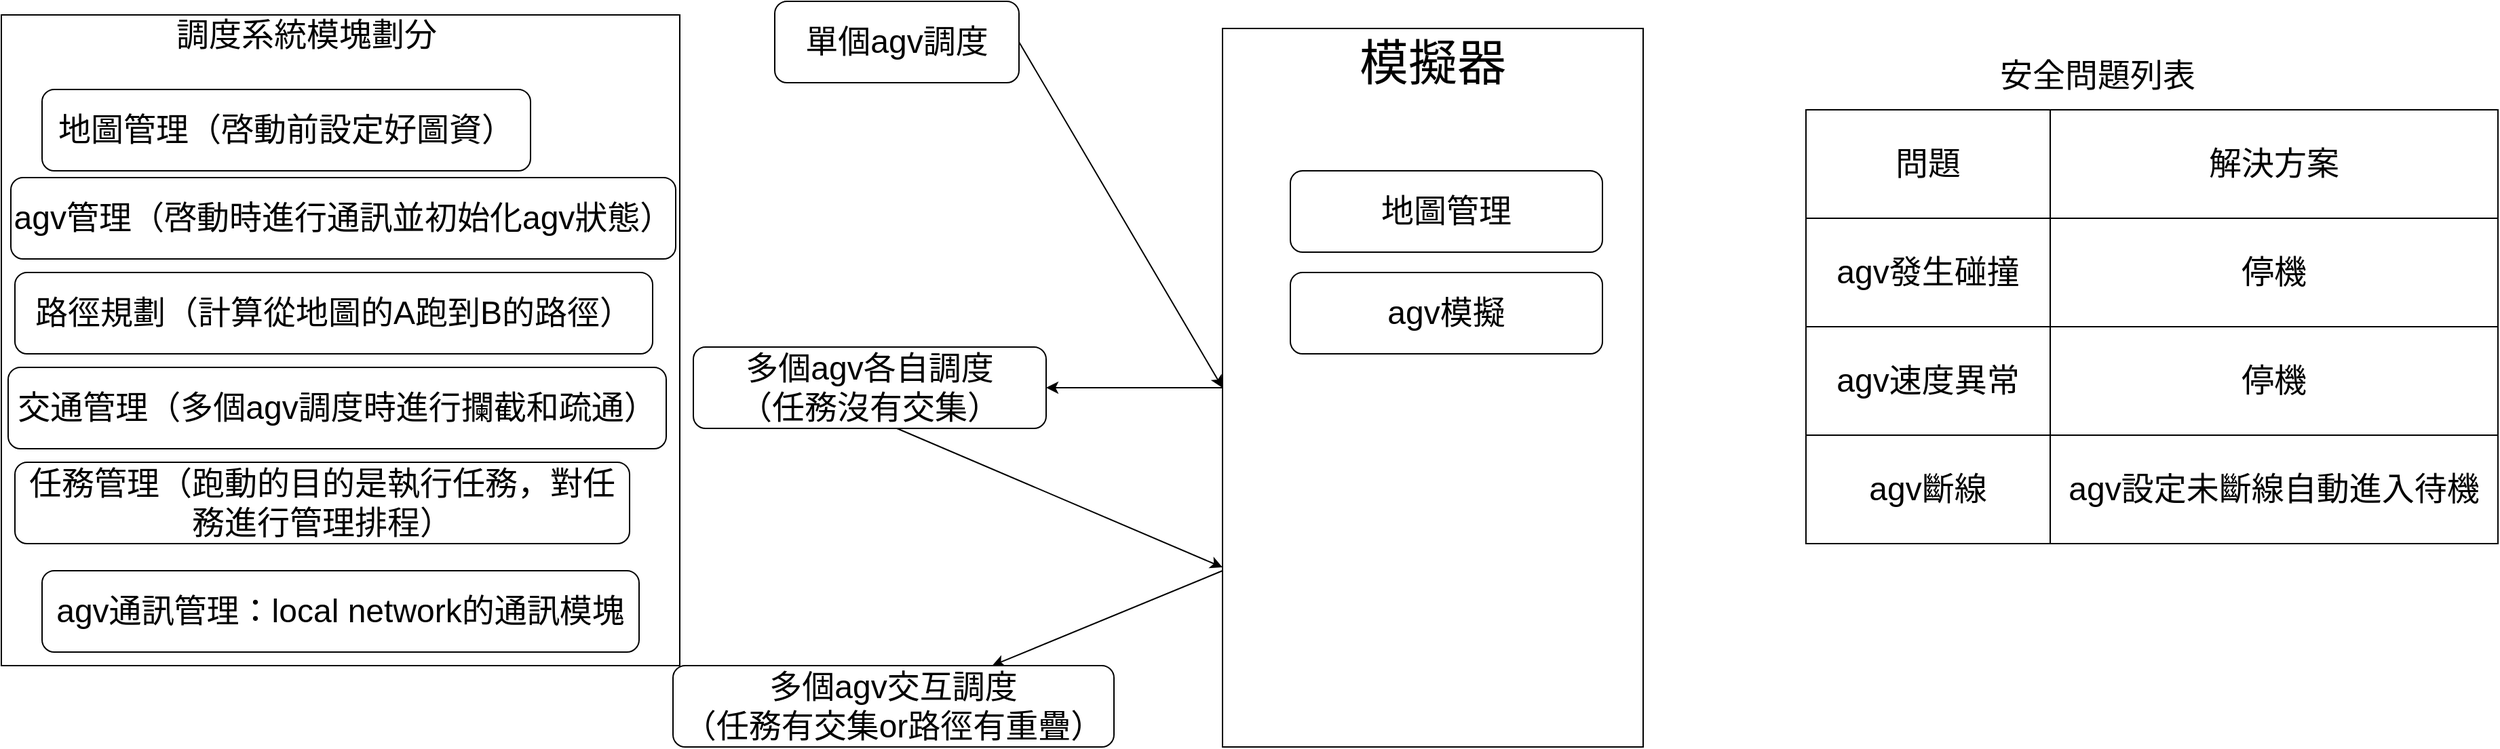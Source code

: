 <mxfile version="20.8.14" type="github">
  <diagram name="系統開發流程" id="mCIZsBK1J4OM7ZNtnRXF">
    <mxGraphModel dx="2427" dy="775" grid="1" gridSize="10" guides="1" tooltips="1" connect="1" arrows="1" fold="1" page="1" pageScale="1" pageWidth="827" pageHeight="1169" math="0" shadow="0">
      <root>
        <mxCell id="0" />
        <mxCell id="1" parent="0" />
        <mxCell id="_cTSjQU-mbcuw32wQxp6-2" value="&lt;font style=&quot;font-size: 24px;&quot;&gt;單個agv調度&lt;/font&gt;" style="rounded=1;whiteSpace=wrap;html=1;" vertex="1" parent="1">
          <mxGeometry x="150" y="160" width="180" height="60" as="geometry" />
        </mxCell>
        <mxCell id="_cTSjQU-mbcuw32wQxp6-4" value="" style="rounded=0;whiteSpace=wrap;html=1;" vertex="1" parent="1">
          <mxGeometry x="480" y="180" width="310" height="530" as="geometry" />
        </mxCell>
        <mxCell id="_cTSjQU-mbcuw32wQxp6-5" value="&lt;font style=&quot;font-size: 36px;&quot;&gt;模擬器&lt;/font&gt;" style="text;html=1;strokeColor=none;fillColor=none;align=center;verticalAlign=middle;whiteSpace=wrap;rounded=0;" vertex="1" parent="1">
          <mxGeometry x="575" y="190" width="120" height="30" as="geometry" />
        </mxCell>
        <mxCell id="_cTSjQU-mbcuw32wQxp6-6" value="&lt;font style=&quot;font-size: 24px;&quot;&gt;地圖管理&lt;/font&gt;" style="rounded=1;whiteSpace=wrap;html=1;" vertex="1" parent="1">
          <mxGeometry x="530" y="285" width="230" height="60" as="geometry" />
        </mxCell>
        <mxCell id="_cTSjQU-mbcuw32wQxp6-7" value="agv模擬" style="rounded=1;whiteSpace=wrap;html=1;fontSize=24;" vertex="1" parent="1">
          <mxGeometry x="530" y="360" width="230" height="60" as="geometry" />
        </mxCell>
        <mxCell id="_cTSjQU-mbcuw32wQxp6-8" value="" style="endArrow=classic;html=1;rounded=0;fontSize=24;exitX=1;exitY=0.5;exitDx=0;exitDy=0;entryX=0;entryY=0.5;entryDx=0;entryDy=0;" edge="1" parent="1" source="_cTSjQU-mbcuw32wQxp6-2" target="_cTSjQU-mbcuw32wQxp6-4">
          <mxGeometry width="50" height="50" relative="1" as="geometry">
            <mxPoint x="390" y="450" as="sourcePoint" />
            <mxPoint x="440" y="400" as="targetPoint" />
          </mxGeometry>
        </mxCell>
        <mxCell id="_cTSjQU-mbcuw32wQxp6-9" value="多個agv各自調度&lt;br&gt;（任務沒有交集）" style="rounded=1;whiteSpace=wrap;html=1;fontSize=24;" vertex="1" parent="1">
          <mxGeometry x="90" y="415" width="260" height="60" as="geometry" />
        </mxCell>
        <mxCell id="_cTSjQU-mbcuw32wQxp6-10" value="" style="endArrow=classic;html=1;rounded=0;fontSize=24;exitX=0;exitY=0.5;exitDx=0;exitDy=0;entryX=1;entryY=0.5;entryDx=0;entryDy=0;" edge="1" parent="1" source="_cTSjQU-mbcuw32wQxp6-4" target="_cTSjQU-mbcuw32wQxp6-9">
          <mxGeometry width="50" height="50" relative="1" as="geometry">
            <mxPoint x="390" y="450" as="sourcePoint" />
            <mxPoint x="440" y="400" as="targetPoint" />
          </mxGeometry>
        </mxCell>
        <mxCell id="_cTSjQU-mbcuw32wQxp6-11" value="" style="endArrow=classic;html=1;rounded=0;fontSize=24;exitX=0.577;exitY=1;exitDx=0;exitDy=0;exitPerimeter=0;entryX=0;entryY=0.75;entryDx=0;entryDy=0;" edge="1" parent="1" source="_cTSjQU-mbcuw32wQxp6-9" target="_cTSjQU-mbcuw32wQxp6-4">
          <mxGeometry width="50" height="50" relative="1" as="geometry">
            <mxPoint x="390" y="610" as="sourcePoint" />
            <mxPoint x="440" y="560" as="targetPoint" />
          </mxGeometry>
        </mxCell>
        <mxCell id="_cTSjQU-mbcuw32wQxp6-12" value="" style="endArrow=classic;html=1;rounded=0;fontSize=24;" edge="1" parent="1" target="_cTSjQU-mbcuw32wQxp6-13">
          <mxGeometry width="50" height="50" relative="1" as="geometry">
            <mxPoint x="480" y="580" as="sourcePoint" />
            <mxPoint x="360" y="680" as="targetPoint" />
          </mxGeometry>
        </mxCell>
        <mxCell id="_cTSjQU-mbcuw32wQxp6-13" value="多個agv交互調度&lt;br&gt;（任務有交集or路徑有重疊）" style="rounded=1;whiteSpace=wrap;html=1;fontSize=24;" vertex="1" parent="1">
          <mxGeometry x="75" y="650" width="325" height="60" as="geometry" />
        </mxCell>
        <mxCell id="_cTSjQU-mbcuw32wQxp6-15" value="安全問題列表" style="text;html=1;strokeColor=none;fillColor=none;align=center;verticalAlign=middle;whiteSpace=wrap;rounded=0;fontSize=24;" vertex="1" parent="1">
          <mxGeometry x="1040" y="190" width="170" height="50" as="geometry" />
        </mxCell>
        <mxCell id="_cTSjQU-mbcuw32wQxp6-16" value="" style="shape=table;startSize=0;container=1;collapsible=0;childLayout=tableLayout;fontSize=24;" vertex="1" parent="1">
          <mxGeometry x="910" y="240" width="510" height="320" as="geometry" />
        </mxCell>
        <mxCell id="_cTSjQU-mbcuw32wQxp6-17" value="" style="shape=tableRow;horizontal=0;startSize=0;swimlaneHead=0;swimlaneBody=0;strokeColor=inherit;top=0;left=0;bottom=0;right=0;collapsible=0;dropTarget=0;fillColor=none;points=[[0,0.5],[1,0.5]];portConstraint=eastwest;fontSize=24;" vertex="1" parent="_cTSjQU-mbcuw32wQxp6-16">
          <mxGeometry width="510" height="80" as="geometry" />
        </mxCell>
        <mxCell id="_cTSjQU-mbcuw32wQxp6-18" value="問題" style="shape=partialRectangle;html=1;whiteSpace=wrap;connectable=0;strokeColor=inherit;overflow=hidden;fillColor=none;top=0;left=0;bottom=0;right=0;pointerEvents=1;fontSize=24;" vertex="1" parent="_cTSjQU-mbcuw32wQxp6-17">
          <mxGeometry width="180" height="80" as="geometry">
            <mxRectangle width="180" height="80" as="alternateBounds" />
          </mxGeometry>
        </mxCell>
        <mxCell id="_cTSjQU-mbcuw32wQxp6-19" value="解決方案" style="shape=partialRectangle;html=1;whiteSpace=wrap;connectable=0;strokeColor=inherit;overflow=hidden;fillColor=none;top=0;left=0;bottom=0;right=0;pointerEvents=1;fontSize=24;" vertex="1" parent="_cTSjQU-mbcuw32wQxp6-17">
          <mxGeometry x="180" width="330" height="80" as="geometry">
            <mxRectangle width="330" height="80" as="alternateBounds" />
          </mxGeometry>
        </mxCell>
        <mxCell id="_cTSjQU-mbcuw32wQxp6-21" value="" style="shape=tableRow;horizontal=0;startSize=0;swimlaneHead=0;swimlaneBody=0;strokeColor=inherit;top=0;left=0;bottom=0;right=0;collapsible=0;dropTarget=0;fillColor=none;points=[[0,0.5],[1,0.5]];portConstraint=eastwest;fontSize=24;" vertex="1" parent="_cTSjQU-mbcuw32wQxp6-16">
          <mxGeometry y="80" width="510" height="80" as="geometry" />
        </mxCell>
        <mxCell id="_cTSjQU-mbcuw32wQxp6-22" value="agv發生碰撞" style="shape=partialRectangle;html=1;whiteSpace=wrap;connectable=0;strokeColor=inherit;overflow=hidden;fillColor=none;top=0;left=0;bottom=0;right=0;pointerEvents=1;fontSize=24;" vertex="1" parent="_cTSjQU-mbcuw32wQxp6-21">
          <mxGeometry width="180" height="80" as="geometry">
            <mxRectangle width="180" height="80" as="alternateBounds" />
          </mxGeometry>
        </mxCell>
        <mxCell id="_cTSjQU-mbcuw32wQxp6-23" value="停機" style="shape=partialRectangle;html=1;whiteSpace=wrap;connectable=0;strokeColor=inherit;overflow=hidden;fillColor=none;top=0;left=0;bottom=0;right=0;pointerEvents=1;fontSize=24;" vertex="1" parent="_cTSjQU-mbcuw32wQxp6-21">
          <mxGeometry x="180" width="330" height="80" as="geometry">
            <mxRectangle width="330" height="80" as="alternateBounds" />
          </mxGeometry>
        </mxCell>
        <mxCell id="_cTSjQU-mbcuw32wQxp6-25" value="" style="shape=tableRow;horizontal=0;startSize=0;swimlaneHead=0;swimlaneBody=0;strokeColor=inherit;top=0;left=0;bottom=0;right=0;collapsible=0;dropTarget=0;fillColor=none;points=[[0,0.5],[1,0.5]];portConstraint=eastwest;fontSize=24;" vertex="1" parent="_cTSjQU-mbcuw32wQxp6-16">
          <mxGeometry y="160" width="510" height="80" as="geometry" />
        </mxCell>
        <mxCell id="_cTSjQU-mbcuw32wQxp6-26" value="agv速度異常" style="shape=partialRectangle;html=1;whiteSpace=wrap;connectable=0;strokeColor=inherit;overflow=hidden;fillColor=none;top=0;left=0;bottom=0;right=0;pointerEvents=1;fontSize=24;" vertex="1" parent="_cTSjQU-mbcuw32wQxp6-25">
          <mxGeometry width="180" height="80" as="geometry">
            <mxRectangle width="180" height="80" as="alternateBounds" />
          </mxGeometry>
        </mxCell>
        <mxCell id="_cTSjQU-mbcuw32wQxp6-27" value="停機" style="shape=partialRectangle;html=1;whiteSpace=wrap;connectable=0;strokeColor=inherit;overflow=hidden;fillColor=none;top=0;left=0;bottom=0;right=0;pointerEvents=1;fontSize=24;" vertex="1" parent="_cTSjQU-mbcuw32wQxp6-25">
          <mxGeometry x="180" width="330" height="80" as="geometry">
            <mxRectangle width="330" height="80" as="alternateBounds" />
          </mxGeometry>
        </mxCell>
        <mxCell id="_cTSjQU-mbcuw32wQxp6-29" value="" style="shape=tableRow;horizontal=0;startSize=0;swimlaneHead=0;swimlaneBody=0;strokeColor=inherit;top=0;left=0;bottom=0;right=0;collapsible=0;dropTarget=0;fillColor=none;points=[[0,0.5],[1,0.5]];portConstraint=eastwest;fontSize=24;" vertex="1" parent="_cTSjQU-mbcuw32wQxp6-16">
          <mxGeometry y="240" width="510" height="80" as="geometry" />
        </mxCell>
        <mxCell id="_cTSjQU-mbcuw32wQxp6-30" value="agv斷線" style="shape=partialRectangle;html=1;whiteSpace=wrap;connectable=0;strokeColor=inherit;overflow=hidden;fillColor=none;top=0;left=0;bottom=0;right=0;pointerEvents=1;fontSize=24;" vertex="1" parent="_cTSjQU-mbcuw32wQxp6-29">
          <mxGeometry width="180" height="80" as="geometry">
            <mxRectangle width="180" height="80" as="alternateBounds" />
          </mxGeometry>
        </mxCell>
        <mxCell id="_cTSjQU-mbcuw32wQxp6-31" value="agv設定未斷線自動進入待機" style="shape=partialRectangle;html=1;whiteSpace=wrap;connectable=0;strokeColor=inherit;overflow=hidden;fillColor=none;top=0;left=0;bottom=0;right=0;pointerEvents=1;fontSize=24;" vertex="1" parent="_cTSjQU-mbcuw32wQxp6-29">
          <mxGeometry x="180" width="330" height="80" as="geometry">
            <mxRectangle width="330" height="80" as="alternateBounds" />
          </mxGeometry>
        </mxCell>
        <mxCell id="_cTSjQU-mbcuw32wQxp6-34" value="" style="rounded=0;whiteSpace=wrap;html=1;fontSize=24;" vertex="1" parent="1">
          <mxGeometry x="-420" y="170" width="500" height="480" as="geometry" />
        </mxCell>
        <mxCell id="_cTSjQU-mbcuw32wQxp6-35" value="調度系統模塊劃分" style="text;html=1;strokeColor=none;fillColor=none;align=center;verticalAlign=middle;whiteSpace=wrap;rounded=0;fontSize=24;" vertex="1" parent="1">
          <mxGeometry x="-305" y="170" width="220" height="30" as="geometry" />
        </mxCell>
        <mxCell id="_cTSjQU-mbcuw32wQxp6-37" value="路徑規劃（計算從地圖的A跑到B的路徑）" style="rounded=1;whiteSpace=wrap;html=1;fontSize=24;" vertex="1" parent="1">
          <mxGeometry x="-410" y="360" width="470" height="60" as="geometry" />
        </mxCell>
        <mxCell id="_cTSjQU-mbcuw32wQxp6-38" value="地圖管理（啓動前設定好圖資）" style="rounded=1;whiteSpace=wrap;html=1;fontSize=24;" vertex="1" parent="1">
          <mxGeometry x="-390" y="225" width="360" height="60" as="geometry" />
        </mxCell>
        <mxCell id="_cTSjQU-mbcuw32wQxp6-39" value="agv管理（啓動時進行通訊並初始化agv狀態）" style="rounded=1;whiteSpace=wrap;html=1;fontSize=24;" vertex="1" parent="1">
          <mxGeometry x="-413" y="290" width="490" height="60" as="geometry" />
        </mxCell>
        <mxCell id="_cTSjQU-mbcuw32wQxp6-40" value="交通管理（多個agv調度時進行攔截和疏通）" style="rounded=1;whiteSpace=wrap;html=1;fontSize=24;" vertex="1" parent="1">
          <mxGeometry x="-415" y="430" width="485" height="60" as="geometry" />
        </mxCell>
        <mxCell id="_cTSjQU-mbcuw32wQxp6-42" value="agv通訊管理：local network的通訊模塊" style="rounded=1;whiteSpace=wrap;html=1;fontSize=24;" vertex="1" parent="1">
          <mxGeometry x="-390" y="580" width="440" height="60" as="geometry" />
        </mxCell>
        <mxCell id="_cTSjQU-mbcuw32wQxp6-43" value="任務管理（跑動的目的是執行任務，對任務進行管理排程）" style="rounded=1;whiteSpace=wrap;html=1;fontSize=24;" vertex="1" parent="1">
          <mxGeometry x="-410" y="500" width="453" height="60" as="geometry" />
        </mxCell>
      </root>
    </mxGraphModel>
  </diagram>
</mxfile>

